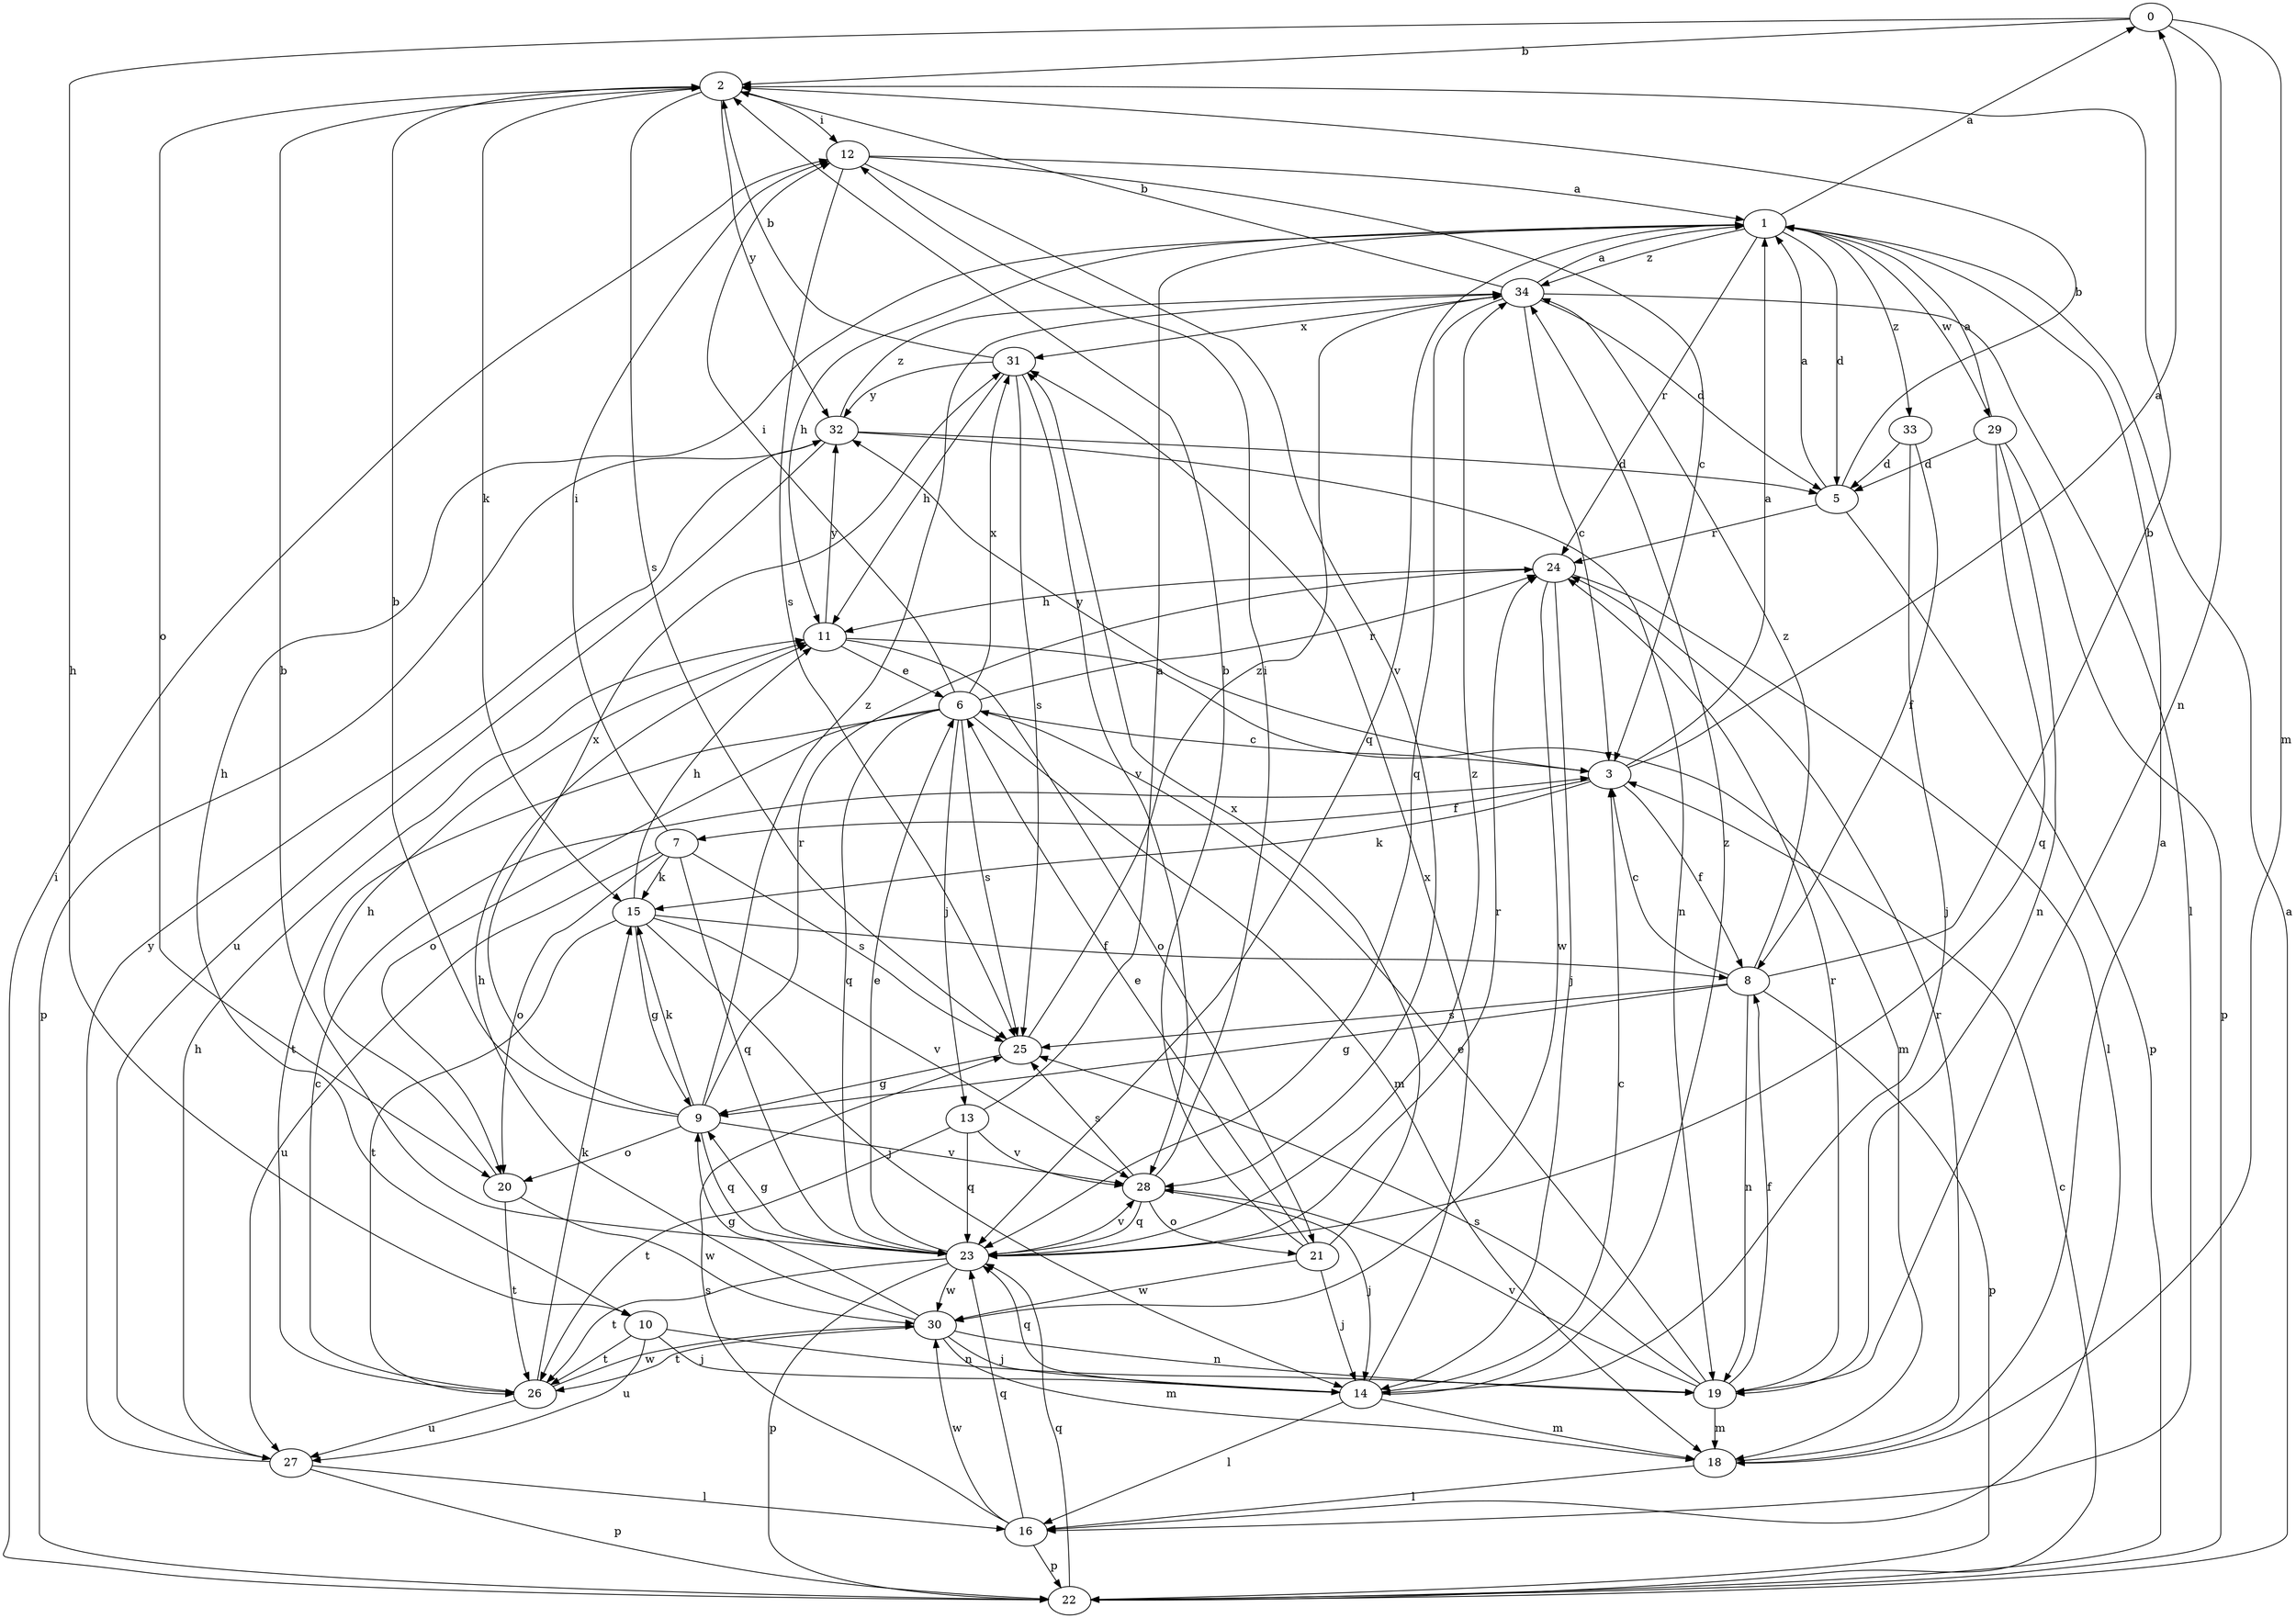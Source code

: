 strict digraph  {
0;
1;
2;
3;
5;
6;
7;
8;
9;
10;
11;
12;
13;
14;
15;
16;
18;
19;
20;
21;
22;
23;
24;
25;
26;
27;
28;
29;
30;
31;
32;
33;
34;
0 -> 2  [label=b];
0 -> 10  [label=h];
0 -> 18  [label=m];
0 -> 19  [label=n];
1 -> 0  [label=a];
1 -> 5  [label=d];
1 -> 10  [label=h];
1 -> 11  [label=h];
1 -> 23  [label=q];
1 -> 24  [label=r];
1 -> 29  [label=w];
1 -> 33  [label=z];
1 -> 34  [label=z];
2 -> 12  [label=i];
2 -> 15  [label=k];
2 -> 20  [label=o];
2 -> 25  [label=s];
2 -> 32  [label=y];
3 -> 0  [label=a];
3 -> 1  [label=a];
3 -> 7  [label=f];
3 -> 8  [label=f];
3 -> 15  [label=k];
3 -> 32  [label=y];
5 -> 1  [label=a];
5 -> 2  [label=b];
5 -> 22  [label=p];
5 -> 24  [label=r];
6 -> 3  [label=c];
6 -> 12  [label=i];
6 -> 13  [label=j];
6 -> 18  [label=m];
6 -> 20  [label=o];
6 -> 23  [label=q];
6 -> 24  [label=r];
6 -> 25  [label=s];
6 -> 26  [label=t];
6 -> 31  [label=x];
7 -> 12  [label=i];
7 -> 15  [label=k];
7 -> 20  [label=o];
7 -> 23  [label=q];
7 -> 25  [label=s];
7 -> 27  [label=u];
8 -> 2  [label=b];
8 -> 3  [label=c];
8 -> 9  [label=g];
8 -> 19  [label=n];
8 -> 22  [label=p];
8 -> 25  [label=s];
8 -> 34  [label=z];
9 -> 2  [label=b];
9 -> 15  [label=k];
9 -> 20  [label=o];
9 -> 23  [label=q];
9 -> 24  [label=r];
9 -> 28  [label=v];
9 -> 31  [label=x];
9 -> 34  [label=z];
10 -> 14  [label=j];
10 -> 19  [label=n];
10 -> 26  [label=t];
10 -> 27  [label=u];
11 -> 6  [label=e];
11 -> 18  [label=m];
11 -> 21  [label=o];
11 -> 32  [label=y];
12 -> 1  [label=a];
12 -> 3  [label=c];
12 -> 25  [label=s];
12 -> 28  [label=v];
13 -> 1  [label=a];
13 -> 23  [label=q];
13 -> 26  [label=t];
13 -> 28  [label=v];
14 -> 3  [label=c];
14 -> 16  [label=l];
14 -> 18  [label=m];
14 -> 23  [label=q];
14 -> 31  [label=x];
14 -> 34  [label=z];
15 -> 8  [label=f];
15 -> 9  [label=g];
15 -> 11  [label=h];
15 -> 14  [label=j];
15 -> 26  [label=t];
15 -> 28  [label=v];
16 -> 22  [label=p];
16 -> 23  [label=q];
16 -> 25  [label=s];
16 -> 30  [label=w];
18 -> 1  [label=a];
18 -> 16  [label=l];
18 -> 24  [label=r];
19 -> 6  [label=e];
19 -> 8  [label=f];
19 -> 18  [label=m];
19 -> 24  [label=r];
19 -> 25  [label=s];
19 -> 28  [label=v];
20 -> 11  [label=h];
20 -> 26  [label=t];
20 -> 30  [label=w];
21 -> 2  [label=b];
21 -> 6  [label=e];
21 -> 14  [label=j];
21 -> 30  [label=w];
21 -> 31  [label=x];
22 -> 1  [label=a];
22 -> 3  [label=c];
22 -> 12  [label=i];
22 -> 23  [label=q];
23 -> 2  [label=b];
23 -> 6  [label=e];
23 -> 9  [label=g];
23 -> 22  [label=p];
23 -> 24  [label=r];
23 -> 26  [label=t];
23 -> 28  [label=v];
23 -> 30  [label=w];
23 -> 34  [label=z];
24 -> 11  [label=h];
24 -> 14  [label=j];
24 -> 16  [label=l];
24 -> 30  [label=w];
25 -> 9  [label=g];
25 -> 34  [label=z];
26 -> 3  [label=c];
26 -> 15  [label=k];
26 -> 27  [label=u];
26 -> 30  [label=w];
27 -> 11  [label=h];
27 -> 16  [label=l];
27 -> 22  [label=p];
27 -> 32  [label=y];
28 -> 12  [label=i];
28 -> 14  [label=j];
28 -> 21  [label=o];
28 -> 23  [label=q];
28 -> 25  [label=s];
29 -> 1  [label=a];
29 -> 5  [label=d];
29 -> 19  [label=n];
29 -> 22  [label=p];
29 -> 23  [label=q];
30 -> 9  [label=g];
30 -> 11  [label=h];
30 -> 14  [label=j];
30 -> 18  [label=m];
30 -> 19  [label=n];
30 -> 26  [label=t];
31 -> 2  [label=b];
31 -> 11  [label=h];
31 -> 25  [label=s];
31 -> 28  [label=v];
31 -> 32  [label=y];
32 -> 5  [label=d];
32 -> 19  [label=n];
32 -> 22  [label=p];
32 -> 27  [label=u];
32 -> 34  [label=z];
33 -> 5  [label=d];
33 -> 8  [label=f];
33 -> 14  [label=j];
34 -> 1  [label=a];
34 -> 2  [label=b];
34 -> 3  [label=c];
34 -> 5  [label=d];
34 -> 16  [label=l];
34 -> 23  [label=q];
34 -> 31  [label=x];
}

